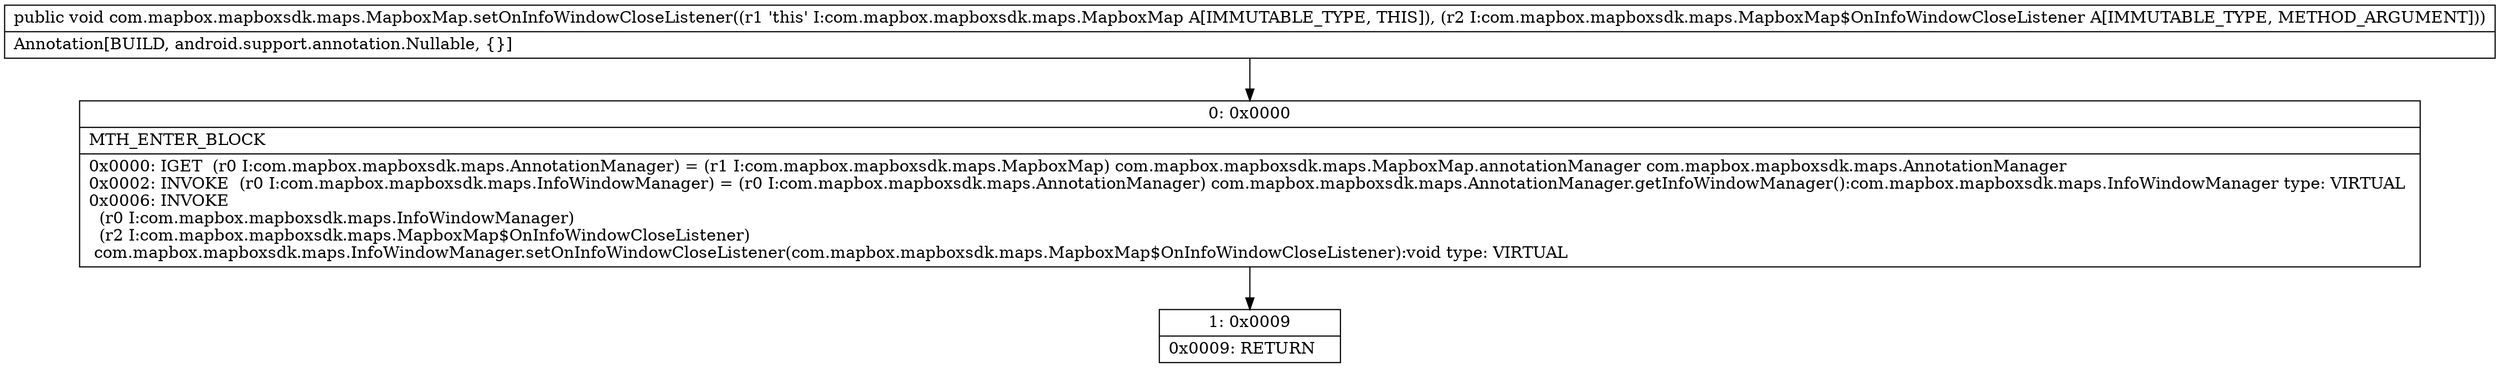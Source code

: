 digraph "CFG forcom.mapbox.mapboxsdk.maps.MapboxMap.setOnInfoWindowCloseListener(Lcom\/mapbox\/mapboxsdk\/maps\/MapboxMap$OnInfoWindowCloseListener;)V" {
Node_0 [shape=record,label="{0\:\ 0x0000|MTH_ENTER_BLOCK\l|0x0000: IGET  (r0 I:com.mapbox.mapboxsdk.maps.AnnotationManager) = (r1 I:com.mapbox.mapboxsdk.maps.MapboxMap) com.mapbox.mapboxsdk.maps.MapboxMap.annotationManager com.mapbox.mapboxsdk.maps.AnnotationManager \l0x0002: INVOKE  (r0 I:com.mapbox.mapboxsdk.maps.InfoWindowManager) = (r0 I:com.mapbox.mapboxsdk.maps.AnnotationManager) com.mapbox.mapboxsdk.maps.AnnotationManager.getInfoWindowManager():com.mapbox.mapboxsdk.maps.InfoWindowManager type: VIRTUAL \l0x0006: INVOKE  \l  (r0 I:com.mapbox.mapboxsdk.maps.InfoWindowManager)\l  (r2 I:com.mapbox.mapboxsdk.maps.MapboxMap$OnInfoWindowCloseListener)\l com.mapbox.mapboxsdk.maps.InfoWindowManager.setOnInfoWindowCloseListener(com.mapbox.mapboxsdk.maps.MapboxMap$OnInfoWindowCloseListener):void type: VIRTUAL \l}"];
Node_1 [shape=record,label="{1\:\ 0x0009|0x0009: RETURN   \l}"];
MethodNode[shape=record,label="{public void com.mapbox.mapboxsdk.maps.MapboxMap.setOnInfoWindowCloseListener((r1 'this' I:com.mapbox.mapboxsdk.maps.MapboxMap A[IMMUTABLE_TYPE, THIS]), (r2 I:com.mapbox.mapboxsdk.maps.MapboxMap$OnInfoWindowCloseListener A[IMMUTABLE_TYPE, METHOD_ARGUMENT]))  | Annotation[BUILD, android.support.annotation.Nullable, \{\}]\l}"];
MethodNode -> Node_0;
Node_0 -> Node_1;
}

